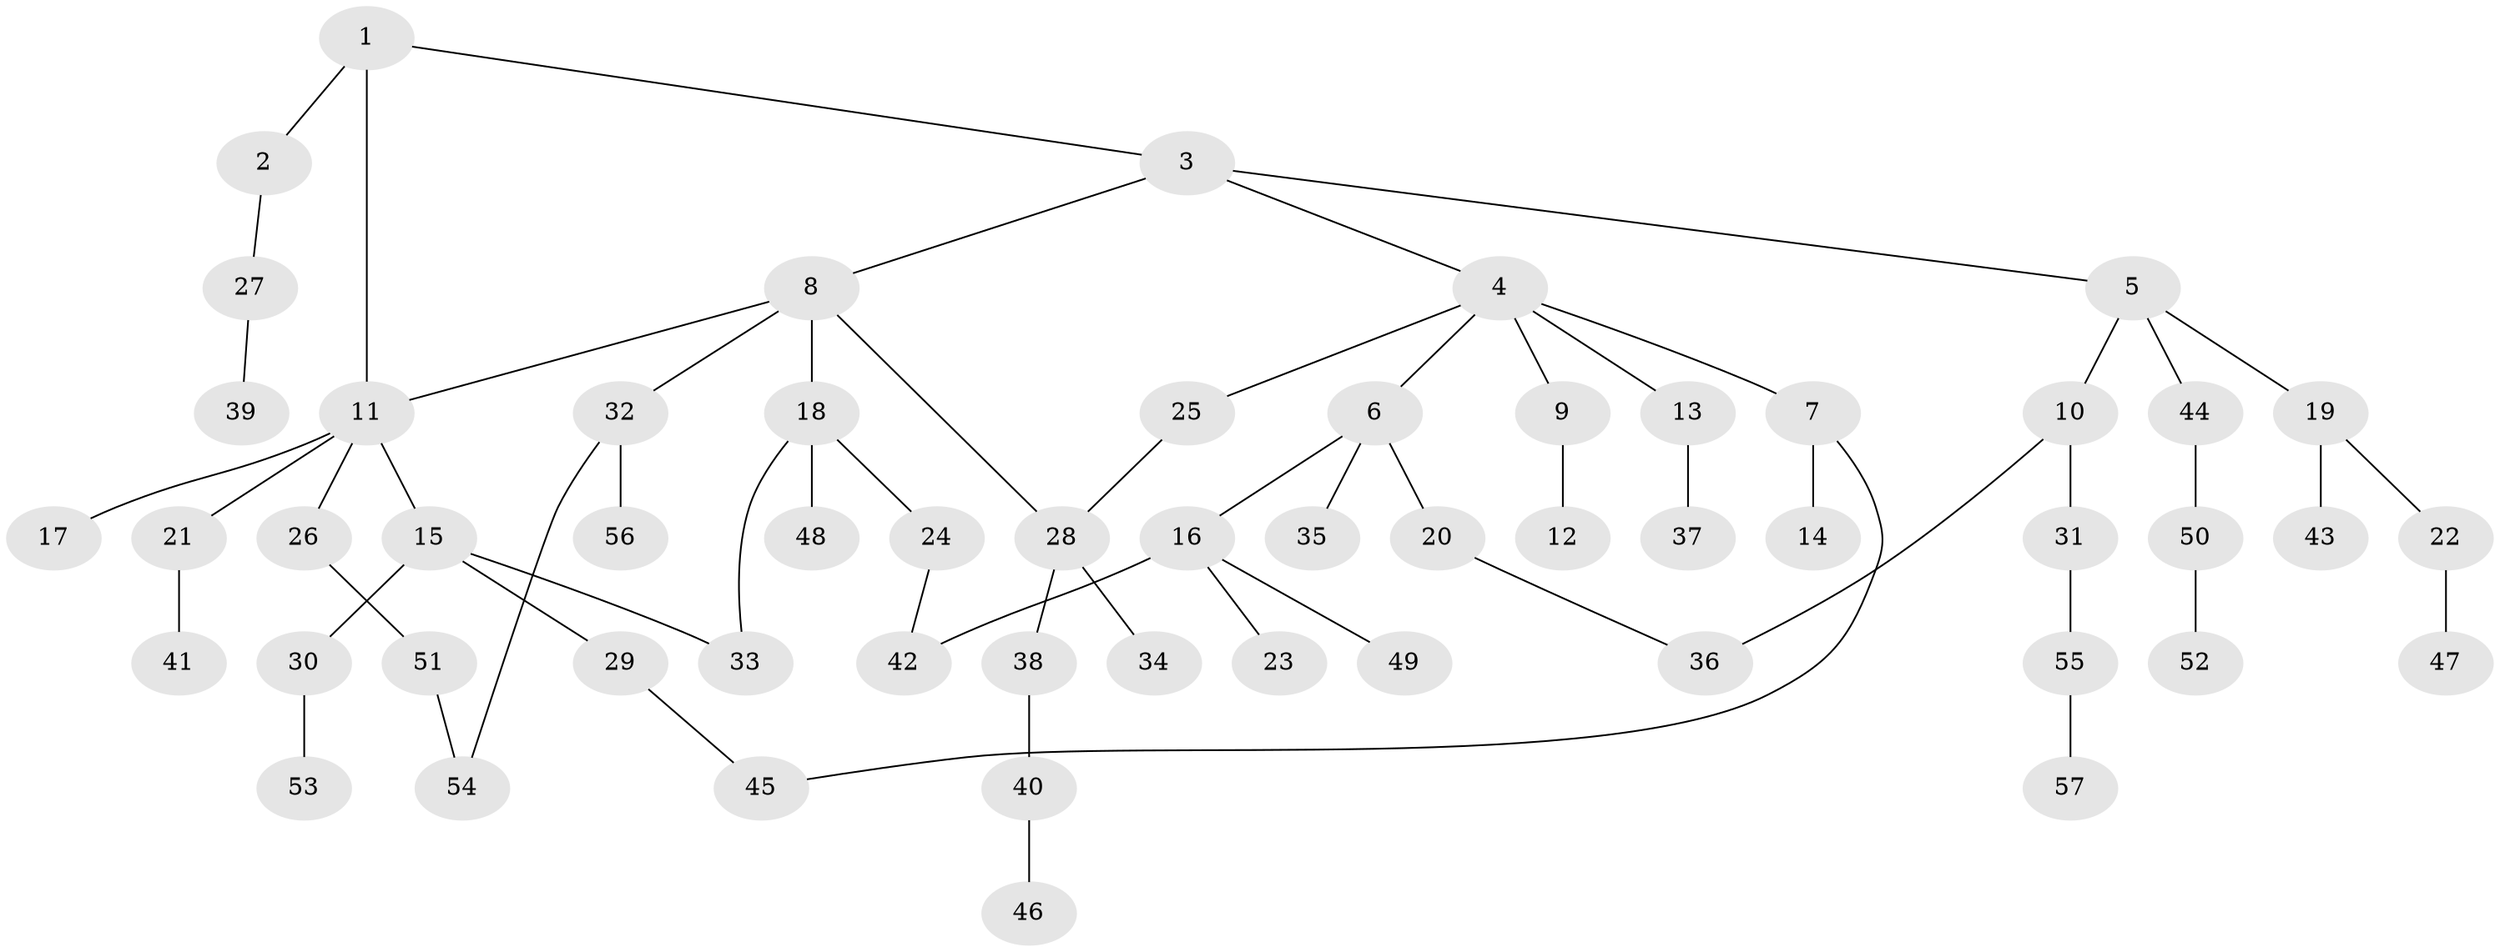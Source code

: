 // Generated by graph-tools (version 1.1) at 2025/49/03/09/25 03:49:27]
// undirected, 57 vertices, 63 edges
graph export_dot {
graph [start="1"]
  node [color=gray90,style=filled];
  1;
  2;
  3;
  4;
  5;
  6;
  7;
  8;
  9;
  10;
  11;
  12;
  13;
  14;
  15;
  16;
  17;
  18;
  19;
  20;
  21;
  22;
  23;
  24;
  25;
  26;
  27;
  28;
  29;
  30;
  31;
  32;
  33;
  34;
  35;
  36;
  37;
  38;
  39;
  40;
  41;
  42;
  43;
  44;
  45;
  46;
  47;
  48;
  49;
  50;
  51;
  52;
  53;
  54;
  55;
  56;
  57;
  1 -- 2;
  1 -- 3;
  1 -- 11;
  2 -- 27;
  3 -- 4;
  3 -- 5;
  3 -- 8;
  4 -- 6;
  4 -- 7;
  4 -- 9;
  4 -- 13;
  4 -- 25;
  5 -- 10;
  5 -- 19;
  5 -- 44;
  6 -- 16;
  6 -- 20;
  6 -- 35;
  7 -- 14;
  7 -- 45;
  8 -- 11;
  8 -- 18;
  8 -- 28;
  8 -- 32;
  9 -- 12;
  10 -- 31;
  10 -- 36;
  11 -- 15;
  11 -- 17;
  11 -- 21;
  11 -- 26;
  13 -- 37;
  15 -- 29;
  15 -- 30;
  15 -- 33;
  16 -- 23;
  16 -- 42;
  16 -- 49;
  18 -- 24;
  18 -- 33;
  18 -- 48;
  19 -- 22;
  19 -- 43;
  20 -- 36;
  21 -- 41;
  22 -- 47;
  24 -- 42;
  25 -- 28;
  26 -- 51;
  27 -- 39;
  28 -- 34;
  28 -- 38;
  29 -- 45;
  30 -- 53;
  31 -- 55;
  32 -- 54;
  32 -- 56;
  38 -- 40;
  40 -- 46;
  44 -- 50;
  50 -- 52;
  51 -- 54;
  55 -- 57;
}
